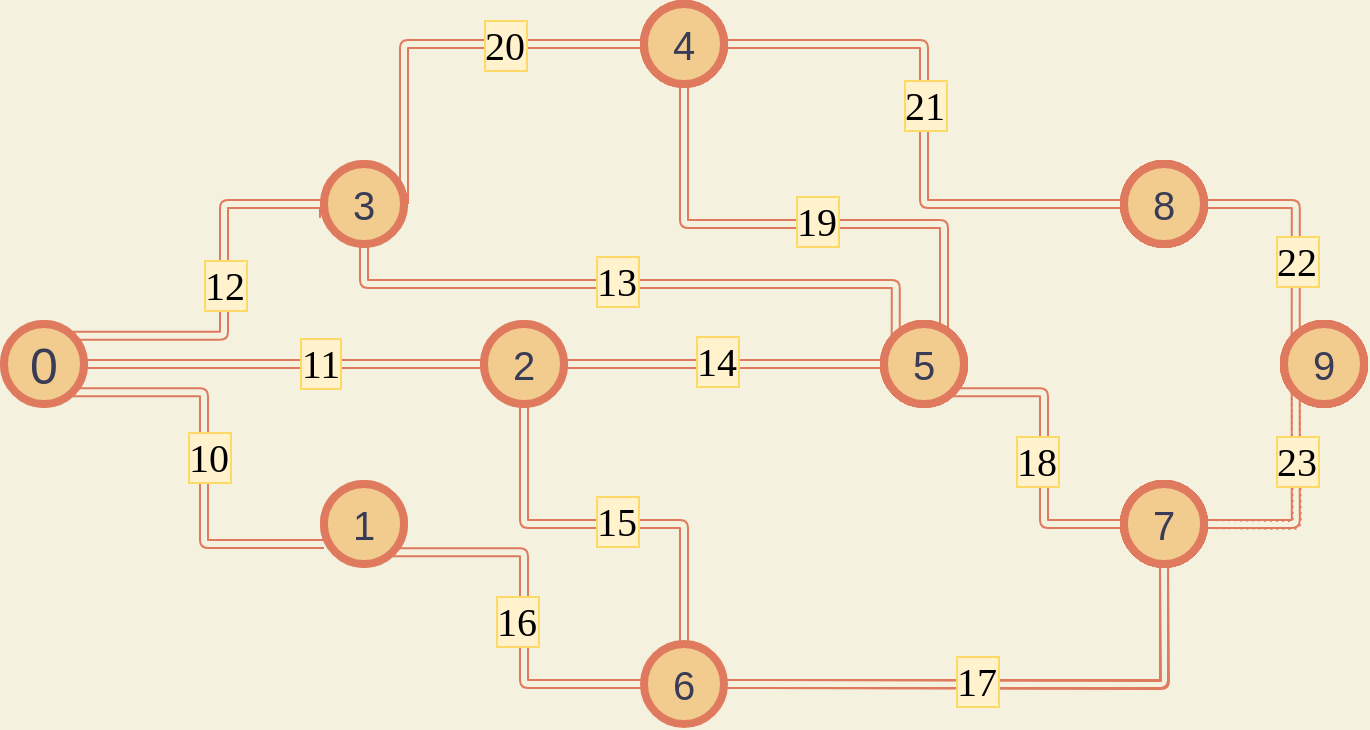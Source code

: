 <mxfile version="13.10.1" type="github"><diagram id="icGiSeaUzblTt_hKwD1m" name="Page-1"><mxGraphModel dx="744" dy="393" grid="1" gridSize="10" guides="1" tooltips="1" connect="1" arrows="1" fold="1" page="1" pageScale="1" pageWidth="827" pageHeight="1169" background="#F4F1DE" math="0" shadow="0"><root><mxCell id="0"/><mxCell id="1" parent="0"/><mxCell id="xFGYgxn2yOLl9zh3nEgM-1" value="&lt;font style=&quot;font-size: 25px&quot;&gt;0&lt;/font&gt;" style="ellipse;whiteSpace=wrap;html=1;strokeWidth=4;fillColor=#F2CC8F;strokeColor=#E07A5F;fontColor=#393C56;rounded=1;" vertex="1" parent="1"><mxGeometry x="80" y="200" width="40" height="40" as="geometry"/></mxCell><mxCell id="xFGYgxn2yOLl9zh3nEgM-2" value="&lt;font style=&quot;font-size: 20px&quot;&gt;2&lt;/font&gt;" style="ellipse;whiteSpace=wrap;html=1;strokeWidth=4;fillColor=#F2CC8F;strokeColor=#E07A5F;fontColor=#393C56;rounded=1;" vertex="1" parent="1"><mxGeometry x="320" y="200" width="40" height="40" as="geometry"/></mxCell><mxCell id="xFGYgxn2yOLl9zh3nEgM-3" value="&lt;font style=&quot;font-size: 20px&quot;&gt;4&lt;/font&gt;" style="ellipse;whiteSpace=wrap;html=1;strokeWidth=4;fillColor=#F2CC8F;strokeColor=#E07A5F;fontColor=#393C56;rounded=1;" vertex="1" parent="1"><mxGeometry x="400" y="40" width="40" height="40" as="geometry"/></mxCell><mxCell id="xFGYgxn2yOLl9zh3nEgM-4" value="&lt;font style=&quot;font-size: 20px&quot;&gt;3&lt;/font&gt;" style="ellipse;whiteSpace=wrap;html=1;strokeWidth=4;fillColor=#F2CC8F;strokeColor=#E07A5F;fontColor=#393C56;rounded=1;" vertex="1" parent="1"><mxGeometry x="240" y="120" width="40" height="40" as="geometry"/></mxCell><mxCell id="xFGYgxn2yOLl9zh3nEgM-5" value="&lt;font style=&quot;font-size: 20px&quot;&gt;1&lt;/font&gt;" style="ellipse;whiteSpace=wrap;html=1;strokeWidth=4;fillColor=#F2CC8F;strokeColor=#E07A5F;fontColor=#393C56;rounded=1;" vertex="1" parent="1"><mxGeometry x="240" y="280" width="40" height="40" as="geometry"/></mxCell><mxCell id="xFGYgxn2yOLl9zh3nEgM-6" value="&lt;font style=&quot;font-size: 20px&quot;&gt;8&lt;/font&gt;" style="ellipse;whiteSpace=wrap;html=1;fillColor=#F2CC8F;strokeColor=#E07A5F;fontColor=#393C56;rounded=1;" vertex="1" parent="1"><mxGeometry x="640" y="120" width="40" height="40" as="geometry"/></mxCell><mxCell id="xFGYgxn2yOLl9zh3nEgM-64" style="edgeStyle=orthogonalEdgeStyle;shape=link;orthogonalLoop=1;jettySize=auto;html=1;exitX=1;exitY=0.5;exitDx=0;exitDy=0;entryX=0.5;entryY=1;entryDx=0;entryDy=0;labelBackgroundColor=#F4F1DE;strokeColor=#E07A5F;fontColor=#393C56;" edge="1" parent="1" source="xFGYgxn2yOLl9zh3nEgM-7" target="xFGYgxn2yOLl9zh3nEgM-50"><mxGeometry relative="1" as="geometry"/></mxCell><mxCell id="xFGYgxn2yOLl9zh3nEgM-7" value="&lt;font style=&quot;font-size: 20px&quot;&gt;6&lt;/font&gt;" style="ellipse;whiteSpace=wrap;html=1;strokeWidth=4;fillColor=#F2CC8F;strokeColor=#E07A5F;fontColor=#393C56;rounded=1;" vertex="1" parent="1"><mxGeometry x="400" y="360" width="40" height="40" as="geometry"/></mxCell><mxCell id="xFGYgxn2yOLl9zh3nEgM-8" value="&lt;font style=&quot;font-size: 20px&quot;&gt;9&lt;/font&gt;" style="ellipse;whiteSpace=wrap;html=1;fillColor=#F2CC8F;strokeColor=#E07A5F;fontColor=#393C56;rounded=1;" vertex="1" parent="1"><mxGeometry x="720" y="200" width="40" height="40" as="geometry"/></mxCell><mxCell id="xFGYgxn2yOLl9zh3nEgM-9" value="&lt;font style=&quot;font-size: 20px&quot;&gt;5&lt;/font&gt;" style="ellipse;whiteSpace=wrap;html=1;fillColor=#F2CC8F;strokeColor=#E07A5F;fontColor=#393C56;rounded=1;" vertex="1" parent="1"><mxGeometry x="520" y="200" width="40" height="40" as="geometry"/></mxCell><mxCell id="xFGYgxn2yOLl9zh3nEgM-10" value="&lt;font style=&quot;font-size: 20px&quot;&gt;7&lt;/font&gt;" style="ellipse;whiteSpace=wrap;html=1;strokeWidth=4;fillColor=#F2CC8F;strokeColor=#E07A5F;fontColor=#393C56;rounded=1;" vertex="1" parent="1"><mxGeometry x="640" y="280" width="40" height="40" as="geometry"/></mxCell><mxCell id="xFGYgxn2yOLl9zh3nEgM-14" value="&lt;font style=&quot;font-size: 20px&quot;&gt;9&lt;/font&gt;" style="ellipse;whiteSpace=wrap;html=1;fillColor=#F2CC8F;strokeColor=#E07A5F;fontColor=#393C56;rounded=1;" vertex="1" parent="1"><mxGeometry x="720" y="200" width="40" height="40" as="geometry"/></mxCell><mxCell id="xFGYgxn2yOLl9zh3nEgM-15" value="&lt;font style=&quot;font-size: 20px&quot;&gt;8&lt;/font&gt;" style="ellipse;whiteSpace=wrap;html=1;fillColor=#F2CC8F;strokeColor=#E07A5F;fontColor=#393C56;rounded=1;" vertex="1" parent="1"><mxGeometry x="640" y="120" width="40" height="40" as="geometry"/></mxCell><mxCell id="xFGYgxn2yOLl9zh3nEgM-16" value="&lt;font style=&quot;font-size: 20px&quot;&gt;5&lt;/font&gt;" style="ellipse;whiteSpace=wrap;html=1;fillColor=#F2CC8F;strokeColor=#E07A5F;fontColor=#393C56;rounded=1;" vertex="1" parent="1"><mxGeometry x="520" y="200" width="40" height="40" as="geometry"/></mxCell><mxCell id="xFGYgxn2yOLl9zh3nEgM-17" value="&lt;font style=&quot;font-size: 20px&quot;&gt;9&lt;/font&gt;" style="ellipse;whiteSpace=wrap;html=1;strokeWidth=4;fillColor=#F2CC8F;strokeColor=#E07A5F;fontColor=#393C56;rounded=1;" vertex="1" parent="1"><mxGeometry x="720" y="200" width="40" height="40" as="geometry"/></mxCell><mxCell id="xFGYgxn2yOLl9zh3nEgM-18" value="&lt;font style=&quot;font-size: 20px&quot;&gt;8&lt;/font&gt;" style="ellipse;whiteSpace=wrap;html=1;strokeWidth=4;fillColor=#F2CC8F;strokeColor=#E07A5F;fontColor=#393C56;rounded=1;" vertex="1" parent="1"><mxGeometry x="640" y="120" width="40" height="40" as="geometry"/></mxCell><mxCell id="xFGYgxn2yOLl9zh3nEgM-19" value="&lt;font style=&quot;font-size: 20px&quot;&gt;5&lt;/font&gt;" style="ellipse;whiteSpace=wrap;html=1;strokeWidth=4;fillColor=#F2CC8F;strokeColor=#E07A5F;fontColor=#393C56;rounded=1;" vertex="1" parent="1"><mxGeometry x="520" y="200" width="40" height="40" as="geometry"/></mxCell><mxCell id="xFGYgxn2yOLl9zh3nEgM-20" value="&lt;font style=&quot;font-size: 20px&quot;&gt;8&lt;/font&gt;" style="ellipse;whiteSpace=wrap;html=1;strokeWidth=4;fillColor=#F2CC8F;strokeColor=#E07A5F;fontColor=#393C56;rounded=1;" vertex="1" parent="1"><mxGeometry x="640" y="120" width="40" height="40" as="geometry"/></mxCell><mxCell id="xFGYgxn2yOLl9zh3nEgM-21" value="&lt;font style=&quot;font-size: 20px&quot;&gt;9&lt;/font&gt;" style="ellipse;whiteSpace=wrap;html=1;strokeWidth=4;fillColor=#F2CC8F;strokeColor=#E07A5F;fontColor=#393C56;rounded=1;" vertex="1" parent="1"><mxGeometry x="720" y="200" width="40" height="40" as="geometry"/></mxCell><mxCell id="xFGYgxn2yOLl9zh3nEgM-22" value="&lt;font style=&quot;font-size: 20px&quot;&gt;7&lt;/font&gt;" style="ellipse;whiteSpace=wrap;html=1;strokeWidth=4;fillColor=#F2CC8F;strokeColor=#E07A5F;fontColor=#393C56;rounded=1;" vertex="1" parent="1"><mxGeometry x="640" y="280" width="40" height="40" as="geometry"/></mxCell><mxCell id="xFGYgxn2yOLl9zh3nEgM-23" value="&lt;font style=&quot;font-size: 20px&quot;&gt;5&lt;/font&gt;" style="ellipse;whiteSpace=wrap;html=1;strokeWidth=4;fillColor=#F2CC8F;strokeColor=#E07A5F;fontColor=#393C56;rounded=1;" vertex="1" parent="1"><mxGeometry x="520" y="200" width="40" height="40" as="geometry"/></mxCell><mxCell id="xFGYgxn2yOLl9zh3nEgM-24" value="&lt;font style=&quot;font-size: 20px&quot;&gt;8&lt;/font&gt;" style="ellipse;whiteSpace=wrap;html=1;strokeWidth=4;fillColor=#F2CC8F;strokeColor=#E07A5F;fontColor=#393C56;rounded=1;" vertex="1" parent="1"><mxGeometry x="640" y="120" width="40" height="40" as="geometry"/></mxCell><mxCell id="xFGYgxn2yOLl9zh3nEgM-25" value="&lt;font style=&quot;font-size: 20px&quot;&gt;9&lt;/font&gt;" style="ellipse;whiteSpace=wrap;html=1;strokeWidth=4;fillColor=#F2CC8F;strokeColor=#E07A5F;fontColor=#393C56;rounded=1;" vertex="1" parent="1"><mxGeometry x="720" y="200" width="40" height="40" as="geometry"/></mxCell><mxCell id="xFGYgxn2yOLl9zh3nEgM-26" value="&lt;font style=&quot;font-size: 20px&quot;&gt;7&lt;/font&gt;" style="ellipse;whiteSpace=wrap;html=1;strokeWidth=4;fillColor=#F2CC8F;strokeColor=#E07A5F;fontColor=#393C56;rounded=1;" vertex="1" parent="1"><mxGeometry x="640" y="280" width="40" height="40" as="geometry"/></mxCell><mxCell id="xFGYgxn2yOLl9zh3nEgM-27" value="&lt;font style=&quot;font-size: 20px&quot;&gt;5&lt;/font&gt;" style="ellipse;whiteSpace=wrap;html=1;strokeWidth=4;fillColor=#F2CC8F;strokeColor=#E07A5F;fontColor=#393C56;rounded=1;" vertex="1" parent="1"><mxGeometry x="520" y="200" width="40" height="40" as="geometry"/></mxCell><mxCell id="xFGYgxn2yOLl9zh3nEgM-28" value="&lt;font style=&quot;font-size: 20px&quot;&gt;4&lt;/font&gt;" style="ellipse;whiteSpace=wrap;html=1;strokeWidth=4;fillColor=#F2CC8F;strokeColor=#E07A5F;fontColor=#393C56;rounded=1;" vertex="1" parent="1"><mxGeometry x="400" y="40" width="40" height="40" as="geometry"/></mxCell><mxCell id="xFGYgxn2yOLl9zh3nEgM-29" value="&lt;font style=&quot;font-size: 20px&quot;&gt;8&lt;/font&gt;" style="ellipse;whiteSpace=wrap;html=1;strokeWidth=4;fillColor=#F2CC8F;strokeColor=#E07A5F;fontColor=#393C56;rounded=1;" vertex="1" parent="1"><mxGeometry x="640" y="120" width="40" height="40" as="geometry"/></mxCell><mxCell id="xFGYgxn2yOLl9zh3nEgM-30" value="&lt;font style=&quot;font-size: 20px&quot;&gt;9&lt;/font&gt;" style="ellipse;whiteSpace=wrap;html=1;strokeWidth=4;fillColor=#F2CC8F;strokeColor=#E07A5F;fontColor=#393C56;rounded=1;" vertex="1" parent="1"><mxGeometry x="720" y="200" width="40" height="40" as="geometry"/></mxCell><mxCell id="xFGYgxn2yOLl9zh3nEgM-31" value="&lt;font style=&quot;font-size: 20px&quot;&gt;7&lt;/font&gt;" style="ellipse;whiteSpace=wrap;html=1;strokeWidth=4;fillColor=#F2CC8F;strokeColor=#E07A5F;fontColor=#393C56;rounded=1;" vertex="1" parent="1"><mxGeometry x="640" y="280" width="40" height="40" as="geometry"/></mxCell><mxCell id="xFGYgxn2yOLl9zh3nEgM-32" value="&lt;font style=&quot;font-size: 20px&quot;&gt;5&lt;/font&gt;" style="ellipse;whiteSpace=wrap;html=1;strokeWidth=4;fillColor=#F2CC8F;strokeColor=#E07A5F;fontColor=#393C56;rounded=1;" vertex="1" parent="1"><mxGeometry x="520" y="200" width="40" height="40" as="geometry"/></mxCell><mxCell id="xFGYgxn2yOLl9zh3nEgM-33" value="&lt;font style=&quot;font-size: 20px&quot;&gt;4&lt;/font&gt;" style="ellipse;whiteSpace=wrap;html=1;strokeWidth=4;fillColor=#F2CC8F;strokeColor=#E07A5F;fontColor=#393C56;rounded=1;" vertex="1" parent="1"><mxGeometry x="400" y="40" width="40" height="40" as="geometry"/></mxCell><mxCell id="xFGYgxn2yOLl9zh3nEgM-34" value="&lt;font style=&quot;font-size: 20px&quot;&gt;8&lt;/font&gt;" style="ellipse;whiteSpace=wrap;html=1;strokeWidth=4;fillColor=#F2CC8F;strokeColor=#E07A5F;fontColor=#393C56;rounded=1;" vertex="1" parent="1"><mxGeometry x="640" y="120" width="40" height="40" as="geometry"/></mxCell><mxCell id="xFGYgxn2yOLl9zh3nEgM-35" value="&lt;font style=&quot;font-size: 20px&quot;&gt;9&lt;/font&gt;" style="ellipse;whiteSpace=wrap;html=1;strokeWidth=4;fillColor=#F2CC8F;strokeColor=#E07A5F;fontColor=#393C56;rounded=1;" vertex="1" parent="1"><mxGeometry x="720" y="200" width="40" height="40" as="geometry"/></mxCell><mxCell id="xFGYgxn2yOLl9zh3nEgM-36" value="&lt;font style=&quot;font-size: 20px&quot;&gt;7&lt;/font&gt;" style="ellipse;whiteSpace=wrap;html=1;strokeWidth=4;fillColor=#F2CC8F;strokeColor=#E07A5F;fontColor=#393C56;rounded=1;" vertex="1" parent="1"><mxGeometry x="640" y="280" width="40" height="40" as="geometry"/></mxCell><mxCell id="xFGYgxn2yOLl9zh3nEgM-37" value="&lt;font style=&quot;font-size: 20px&quot;&gt;5&lt;/font&gt;" style="ellipse;whiteSpace=wrap;html=1;strokeWidth=4;fillColor=#F2CC8F;strokeColor=#E07A5F;fontColor=#393C56;rounded=1;" vertex="1" parent="1"><mxGeometry x="520" y="200" width="40" height="40" as="geometry"/></mxCell><mxCell id="xFGYgxn2yOLl9zh3nEgM-38" value="&lt;font style=&quot;font-size: 20px&quot;&gt;4&lt;/font&gt;" style="ellipse;whiteSpace=wrap;html=1;strokeWidth=4;fillColor=#F2CC8F;strokeColor=#E07A5F;fontColor=#393C56;rounded=1;" vertex="1" parent="1"><mxGeometry x="400" y="40" width="40" height="40" as="geometry"/></mxCell><mxCell id="xFGYgxn2yOLl9zh3nEgM-39" value="&lt;font style=&quot;font-size: 20px&quot;&gt;8&lt;/font&gt;" style="ellipse;whiteSpace=wrap;html=1;strokeWidth=4;fillColor=#F2CC8F;strokeColor=#E07A5F;fontColor=#393C56;rounded=1;" vertex="1" parent="1"><mxGeometry x="640" y="120" width="40" height="40" as="geometry"/></mxCell><mxCell id="xFGYgxn2yOLl9zh3nEgM-40" value="&lt;font style=&quot;font-size: 20px&quot;&gt;9&lt;/font&gt;" style="ellipse;whiteSpace=wrap;html=1;strokeWidth=4;fillColor=#F2CC8F;strokeColor=#E07A5F;fontColor=#393C56;rounded=1;" vertex="1" parent="1"><mxGeometry x="720" y="200" width="40" height="40" as="geometry"/></mxCell><mxCell id="xFGYgxn2yOLl9zh3nEgM-41" value="&lt;font style=&quot;font-size: 20px&quot;&gt;7&lt;/font&gt;" style="ellipse;whiteSpace=wrap;html=1;strokeWidth=4;fillColor=#F2CC8F;strokeColor=#E07A5F;fontColor=#393C56;rounded=1;" vertex="1" parent="1"><mxGeometry x="640" y="280" width="40" height="40" as="geometry"/></mxCell><mxCell id="xFGYgxn2yOLl9zh3nEgM-59" style="edgeStyle=orthogonalEdgeStyle;orthogonalLoop=1;jettySize=auto;html=1;exitX=1;exitY=1;exitDx=0;exitDy=0;entryX=0;entryY=0.5;entryDx=0;entryDy=0;shape=link;labelBackgroundColor=#F4F1DE;strokeColor=#E07A5F;fontColor=#393C56;" edge="1" parent="1" source="xFGYgxn2yOLl9zh3nEgM-42" target="xFGYgxn2yOLl9zh3nEgM-50"><mxGeometry relative="1" as="geometry"/></mxCell><mxCell id="xFGYgxn2yOLl9zh3nEgM-61" style="edgeStyle=orthogonalEdgeStyle;orthogonalLoop=1;jettySize=auto;html=1;entryX=0.5;entryY=1;entryDx=0;entryDy=0;shape=link;exitX=1;exitY=0;exitDx=0;exitDy=0;labelBackgroundColor=#F4F1DE;strokeColor=#E07A5F;fontColor=#393C56;" edge="1" parent="1" source="xFGYgxn2yOLl9zh3nEgM-42" target="xFGYgxn2yOLl9zh3nEgM-43"><mxGeometry relative="1" as="geometry"><mxPoint x="550" y="190" as="sourcePoint"/><Array as="points"><mxPoint x="550" y="206"/><mxPoint x="550" y="150"/><mxPoint x="420" y="150"/></Array></mxGeometry></mxCell><mxCell id="xFGYgxn2yOLl9zh3nEgM-42" value="&lt;font style=&quot;font-size: 20px&quot;&gt;5&lt;/font&gt;" style="ellipse;whiteSpace=wrap;html=1;strokeWidth=4;fillColor=#F2CC8F;strokeColor=#E07A5F;fontColor=#393C56;rounded=1;" vertex="1" parent="1"><mxGeometry x="520" y="200" width="40" height="40" as="geometry"/></mxCell><mxCell id="xFGYgxn2yOLl9zh3nEgM-56" style="edgeStyle=orthogonalEdgeStyle;orthogonalLoop=1;jettySize=auto;html=1;exitX=1;exitY=0.5;exitDx=0;exitDy=0;entryX=0;entryY=0.5;entryDx=0;entryDy=0;shape=link;labelBackgroundColor=#F4F1DE;strokeColor=#E07A5F;fontColor=#393C56;" edge="1" parent="1" source="xFGYgxn2yOLl9zh3nEgM-43" target="xFGYgxn2yOLl9zh3nEgM-48"><mxGeometry relative="1" as="geometry"/></mxCell><mxCell id="xFGYgxn2yOLl9zh3nEgM-102" value="&lt;span style=&quot;color: rgba(0 , 0 , 0 , 0) ; font-family: monospace ; font-size: 0px ; background-color: rgb(248 , 249 , 250)&quot;&gt;%3CmxGraphModel%3E%3Croot%3E%3CmxCell%20id%3D%220%22%2F%3E%3CmxCell%20id%3D%221%22%20parent%3D%220%22%2F%3E%3CmxCell%20id%3D%222%22%20value%3D%22%26lt%3Bfont%20style%3D%26quot%3Bfont-size%3A%2020px%3B%26quot%3B%20face%3D%26quot%3BVerdana%26quot%3B%26gt%3B20%26lt%3B%2Ffont%26gt%3B%22%20style%3D%22edgeLabel%3Bhtml%3D1%3Balign%3Dcenter%3BverticalAlign%3Dmiddle%3Bresizable%3D0%3Bpoints%3D%5B%5D%3BfontFamily%3DComic%20Sans%20MS%3BfontColor%3D%23000000%3BlabelBorderColor%3D%23FFD966%3BlabelBackgroundColor%3D%23FFF2CC%3Bspacing%3D10%3BfontSize%3D20%3B%22%20vertex%3D%221%22%20connectable%3D%220%22%20parent%3D%221%22%3E%3CmxGeometry%20x%3D%22330%22%20y%3D%2260%22%20as%3D%22geometry%22%2F%3E%3C%2FmxCell%3E%3C%2Froot%3E%3C%2FmxGraphModel%3E&lt;/span&gt;" style="edgeLabel;html=1;align=center;verticalAlign=middle;resizable=0;points=[];fontSize=20;fontFamily=Comic Sans MS;fontColor=#000000;" vertex="1" connectable="0" parent="xFGYgxn2yOLl9zh3nEgM-56"><mxGeometry x="-0.536" y="-1" relative="1" as="geometry"><mxPoint as="offset"/></mxGeometry></mxCell><mxCell id="xFGYgxn2yOLl9zh3nEgM-43" value="&lt;font style=&quot;font-size: 20px&quot;&gt;4&lt;/font&gt;" style="ellipse;whiteSpace=wrap;html=1;strokeWidth=4;fillColor=#F2CC8F;strokeColor=#E07A5F;fontColor=#393C56;rounded=1;" vertex="1" parent="1"><mxGeometry x="400" y="40" width="40" height="40" as="geometry"/></mxCell><mxCell id="xFGYgxn2yOLl9zh3nEgM-51" style="edgeStyle=orthogonalEdgeStyle;orthogonalLoop=1;jettySize=auto;html=1;exitX=1;exitY=1;exitDx=0;exitDy=0;entryX=0;entryY=0.75;entryDx=0;entryDy=0;entryPerimeter=0;shape=link;labelBackgroundColor=#F4F1DE;strokeColor=#E07A5F;fontColor=#393C56;" edge="1" parent="1" source="xFGYgxn2yOLl9zh3nEgM-44" target="xFGYgxn2yOLl9zh3nEgM-47"><mxGeometry relative="1" as="geometry"/></mxCell><mxCell id="xFGYgxn2yOLl9zh3nEgM-52" style="edgeStyle=orthogonalEdgeStyle;orthogonalLoop=1;jettySize=auto;html=1;exitX=1;exitY=0;exitDx=0;exitDy=0;entryX=0;entryY=0.675;entryDx=0;entryDy=0;entryPerimeter=0;shape=link;labelBackgroundColor=#F4F1DE;strokeColor=#E07A5F;fontColor=#393C56;" edge="1" parent="1" source="xFGYgxn2yOLl9zh3nEgM-44" target="xFGYgxn2yOLl9zh3nEgM-45"><mxGeometry relative="1" as="geometry"><Array as="points"><mxPoint x="190" y="206"/><mxPoint x="190" y="140"/><mxPoint x="240" y="140"/></Array></mxGeometry></mxCell><mxCell id="xFGYgxn2yOLl9zh3nEgM-53" style="edgeStyle=orthogonalEdgeStyle;orthogonalLoop=1;jettySize=auto;html=1;exitX=1;exitY=0.5;exitDx=0;exitDy=0;entryX=0;entryY=0.5;entryDx=0;entryDy=0;shape=link;labelBackgroundColor=#F4F1DE;strokeColor=#E07A5F;fontColor=#393C56;" edge="1" parent="1" source="xFGYgxn2yOLl9zh3nEgM-44" target="xFGYgxn2yOLl9zh3nEgM-46"><mxGeometry relative="1" as="geometry"/></mxCell><mxCell id="xFGYgxn2yOLl9zh3nEgM-44" value="&lt;font style=&quot;font-size: 25px&quot;&gt;0&lt;/font&gt;" style="ellipse;whiteSpace=wrap;html=1;strokeWidth=4;fillColor=#F2CC8F;strokeColor=#E07A5F;fontColor=#393C56;rounded=1;" vertex="1" parent="1"><mxGeometry x="80" y="200" width="40" height="40" as="geometry"/></mxCell><mxCell id="xFGYgxn2yOLl9zh3nEgM-55" style="edgeStyle=orthogonalEdgeStyle;orthogonalLoop=1;jettySize=auto;html=1;exitX=1;exitY=0.5;exitDx=0;exitDy=0;entryX=0;entryY=0.5;entryDx=0;entryDy=0;shape=link;labelBackgroundColor=#F4F1DE;strokeColor=#E07A5F;fontColor=#393C56;" edge="1" parent="1" source="xFGYgxn2yOLl9zh3nEgM-45" target="xFGYgxn2yOLl9zh3nEgM-43"><mxGeometry relative="1" as="geometry"><Array as="points"><mxPoint x="280" y="60"/></Array></mxGeometry></mxCell><mxCell id="xFGYgxn2yOLl9zh3nEgM-101" value="&lt;font style=&quot;font-size: 20px;&quot; face=&quot;Verdana&quot;&gt;20&lt;/font&gt;" style="edgeLabel;html=1;align=center;verticalAlign=middle;resizable=0;points=[];fontFamily=Comic Sans MS;fontColor=#000000;labelBorderColor=#FFD966;labelBackgroundColor=#FFF2CC;spacing=10;fontSize=20;" vertex="1" connectable="0" parent="xFGYgxn2yOLl9zh3nEgM-55"><mxGeometry x="0.169" y="1" relative="1" as="geometry"><mxPoint x="13" y="1" as="offset"/></mxGeometry></mxCell><mxCell id="xFGYgxn2yOLl9zh3nEgM-66" style="edgeStyle=orthogonalEdgeStyle;shape=link;orthogonalLoop=1;jettySize=auto;html=1;exitX=0.5;exitY=1;exitDx=0;exitDy=0;entryX=0;entryY=0;entryDx=0;entryDy=0;labelBackgroundColor=#F4F1DE;strokeColor=#E07A5F;fontColor=#393C56;" edge="1" parent="1" source="xFGYgxn2yOLl9zh3nEgM-45" target="xFGYgxn2yOLl9zh3nEgM-42"><mxGeometry relative="1" as="geometry"/></mxCell><mxCell id="xFGYgxn2yOLl9zh3nEgM-45" value="&lt;font style=&quot;font-size: 20px&quot;&gt;3&lt;/font&gt;" style="ellipse;whiteSpace=wrap;html=1;strokeWidth=4;fillColor=#F2CC8F;strokeColor=#E07A5F;fontColor=#393C56;rounded=1;" vertex="1" parent="1"><mxGeometry x="240" y="120" width="40" height="40" as="geometry"/></mxCell><mxCell id="xFGYgxn2yOLl9zh3nEgM-54" style="edgeStyle=orthogonalEdgeStyle;orthogonalLoop=1;jettySize=auto;html=1;exitX=1;exitY=0.5;exitDx=0;exitDy=0;entryX=0;entryY=0.5;entryDx=0;entryDy=0;shape=link;labelBackgroundColor=#F4F1DE;strokeColor=#E07A5F;fontColor=#393C56;" edge="1" parent="1" source="xFGYgxn2yOLl9zh3nEgM-46" target="xFGYgxn2yOLl9zh3nEgM-42"><mxGeometry relative="1" as="geometry"/></mxCell><mxCell id="xFGYgxn2yOLl9zh3nEgM-65" style="edgeStyle=orthogonalEdgeStyle;shape=link;orthogonalLoop=1;jettySize=auto;html=1;exitX=0.5;exitY=1;exitDx=0;exitDy=0;entryX=0.5;entryY=0;entryDx=0;entryDy=0;labelBackgroundColor=#F4F1DE;strokeColor=#E07A5F;fontColor=#393C56;" edge="1" parent="1" source="xFGYgxn2yOLl9zh3nEgM-46" target="xFGYgxn2yOLl9zh3nEgM-7"><mxGeometry relative="1" as="geometry"/></mxCell><mxCell id="xFGYgxn2yOLl9zh3nEgM-46" value="&lt;font style=&quot;font-size: 20px&quot;&gt;2&lt;/font&gt;" style="ellipse;whiteSpace=wrap;html=1;strokeWidth=4;fillColor=#F2CC8F;strokeColor=#E07A5F;fontColor=#393C56;rounded=1;" vertex="1" parent="1"><mxGeometry x="320" y="200" width="40" height="40" as="geometry"/></mxCell><mxCell id="xFGYgxn2yOLl9zh3nEgM-63" style="edgeStyle=orthogonalEdgeStyle;shape=link;orthogonalLoop=1;jettySize=auto;html=1;exitX=1;exitY=1;exitDx=0;exitDy=0;entryX=0;entryY=0.5;entryDx=0;entryDy=0;labelBackgroundColor=#F4F1DE;strokeColor=#E07A5F;fontColor=#393C56;" edge="1" parent="1" source="xFGYgxn2yOLl9zh3nEgM-47" target="xFGYgxn2yOLl9zh3nEgM-7"><mxGeometry relative="1" as="geometry"/></mxCell><mxCell id="xFGYgxn2yOLl9zh3nEgM-47" value="&lt;font style=&quot;font-size: 20px&quot;&gt;1&lt;/font&gt;" style="ellipse;whiteSpace=wrap;html=1;strokeWidth=4;fillColor=#F2CC8F;strokeColor=#E07A5F;fontColor=#393C56;rounded=1;" vertex="1" parent="1"><mxGeometry x="240" y="280" width="40" height="40" as="geometry"/></mxCell><mxCell id="xFGYgxn2yOLl9zh3nEgM-57" style="edgeStyle=orthogonalEdgeStyle;orthogonalLoop=1;jettySize=auto;html=1;exitX=1;exitY=0.5;exitDx=0;exitDy=0;entryX=0;entryY=0;entryDx=0;entryDy=0;shape=link;labelBackgroundColor=#F4F1DE;strokeColor=#E07A5F;fontColor=#393C56;" edge="1" parent="1" source="xFGYgxn2yOLl9zh3nEgM-48" target="xFGYgxn2yOLl9zh3nEgM-49"><mxGeometry relative="1" as="geometry"/></mxCell><mxCell id="xFGYgxn2yOLl9zh3nEgM-48" value="&lt;font style=&quot;font-size: 20px&quot;&gt;8&lt;/font&gt;" style="ellipse;whiteSpace=wrap;html=1;strokeWidth=4;fillColor=#F2CC8F;strokeColor=#E07A5F;fontColor=#393C56;rounded=1;" vertex="1" parent="1"><mxGeometry x="640" y="120" width="40" height="40" as="geometry"/></mxCell><mxCell id="xFGYgxn2yOLl9zh3nEgM-49" value="&lt;font style=&quot;font-size: 20px&quot;&gt;9&lt;/font&gt;" style="ellipse;whiteSpace=wrap;html=1;strokeWidth=4;fillColor=#F2CC8F;strokeColor=#E07A5F;fontColor=#393C56;rounded=1;" vertex="1" parent="1"><mxGeometry x="720" y="200" width="40" height="40" as="geometry"/></mxCell><mxCell id="xFGYgxn2yOLl9zh3nEgM-58" style="edgeStyle=orthogonalEdgeStyle;orthogonalLoop=1;jettySize=auto;html=1;exitX=1;exitY=0.5;exitDx=0;exitDy=0;entryX=0;entryY=1;entryDx=0;entryDy=0;shape=link;labelBackgroundColor=#F4F1DE;strokeColor=#E07A5F;fontColor=#393C56;" edge="1" parent="1" source="xFGYgxn2yOLl9zh3nEgM-50" target="xFGYgxn2yOLl9zh3nEgM-49"><mxGeometry relative="1" as="geometry"/></mxCell><mxCell id="xFGYgxn2yOLl9zh3nEgM-50" value="&lt;font style=&quot;font-size: 20px&quot;&gt;7&lt;/font&gt;" style="ellipse;whiteSpace=wrap;html=1;strokeWidth=4;fillColor=#F2CC8F;strokeColor=#E07A5F;fontColor=#393C56;rounded=1;" vertex="1" parent="1"><mxGeometry x="640" y="280" width="40" height="40" as="geometry"/></mxCell><mxCell id="xFGYgxn2yOLl9zh3nEgM-68" style="edgeStyle=orthogonalEdgeStyle;orthogonalLoop=1;jettySize=auto;html=1;exitX=1;exitY=0.5;exitDx=0;exitDy=0;entryX=0;entryY=1;entryDx=0;entryDy=0;shape=link;dashed=1;dashPattern=1 2;labelBackgroundColor=#F4F1DE;strokeColor=#E07A5F;fontColor=#393C56;" edge="1" parent="1"><mxGeometry relative="1" as="geometry"><mxPoint x="680" y="300" as="sourcePoint"/><mxPoint x="725.858" y="234.142" as="targetPoint"/></mxGeometry></mxCell><mxCell id="xFGYgxn2yOLl9zh3nEgM-69" style="edgeStyle=orthogonalEdgeStyle;shape=link;orthogonalLoop=1;jettySize=auto;html=1;exitX=1;exitY=0.5;exitDx=0;exitDy=0;entryX=0.5;entryY=1;entryDx=0;entryDy=0;labelBackgroundColor=#F4F1DE;strokeColor=#E07A5F;fontColor=#393C56;" edge="1" parent="1"><mxGeometry relative="1" as="geometry"><mxPoint x="440" y="380" as="sourcePoint"/><mxPoint x="660" y="320" as="targetPoint"/></mxGeometry></mxCell><mxCell id="xFGYgxn2yOLl9zh3nEgM-103" value="&lt;font style=&quot;font-size: 20px&quot; face=&quot;Verdana&quot;&gt;21&lt;/font&gt;" style="edgeLabel;html=1;align=center;verticalAlign=middle;resizable=0;points=[];fontFamily=Comic Sans MS;fontColor=#000000;labelBorderColor=#FFD966;labelBackgroundColor=#FFF2CC;spacing=10;fontSize=20;" vertex="1" connectable="0" parent="1"><mxGeometry x="540" y="90" as="geometry"/></mxCell><mxCell id="xFGYgxn2yOLl9zh3nEgM-104" value="&lt;font style=&quot;font-size: 20px&quot; face=&quot;Verdana&quot;&gt;12&lt;/font&gt;" style="edgeLabel;html=1;align=center;verticalAlign=middle;resizable=0;points=[];fontFamily=Comic Sans MS;fontColor=#000000;labelBorderColor=#FFD966;labelBackgroundColor=#FFF2CC;spacing=10;fontSize=20;" vertex="1" connectable="0" parent="1"><mxGeometry x="180" y="160" as="geometry"><mxPoint x="10" y="20" as="offset"/></mxGeometry></mxCell><mxCell id="xFGYgxn2yOLl9zh3nEgM-105" value="&lt;font style=&quot;font-size: 20px&quot; face=&quot;Verdana&quot;&gt;16&lt;br&gt;&lt;/font&gt;" style="edgeLabel;html=1;align=center;verticalAlign=middle;resizable=0;points=[];fontFamily=Comic Sans MS;fontColor=#000000;labelBorderColor=#FFD966;labelBackgroundColor=#FFF2CC;spacing=10;fontSize=20;" vertex="1" connectable="0" parent="1"><mxGeometry x="350" y="350" as="geometry"><mxPoint x="-14" y="-2" as="offset"/></mxGeometry></mxCell><mxCell id="xFGYgxn2yOLl9zh3nEgM-106" value="&lt;font style=&quot;font-size: 20px&quot; face=&quot;Verdana&quot;&gt;10&lt;/font&gt;" style="edgeLabel;html=1;align=center;verticalAlign=middle;resizable=0;points=[];fontFamily=Comic Sans MS;fontColor=#000000;labelBorderColor=#FFD966;labelBackgroundColor=#FFF2CC;spacing=10;fontSize=20;" vertex="1" connectable="0" parent="1"><mxGeometry x="180" y="290" as="geometry"><mxPoint x="2" y="-24" as="offset"/></mxGeometry></mxCell><mxCell id="xFGYgxn2yOLl9zh3nEgM-107" value="&lt;font style=&quot;font-size: 20px&quot; face=&quot;Verdana&quot;&gt;11&lt;/font&gt;" style="edgeLabel;html=1;align=center;verticalAlign=middle;resizable=0;points=[];fontFamily=Comic Sans MS;fontColor=#000000;labelBorderColor=#FFD966;labelBackgroundColor=#FFF2CC;spacing=10;fontSize=20;" vertex="1" connectable="0" parent="1"><mxGeometry x="220" y="210" as="geometry"><mxPoint x="18" y="9" as="offset"/></mxGeometry></mxCell><mxCell id="xFGYgxn2yOLl9zh3nEgM-108" value="&lt;span style=&quot;font-family: &amp;#34;verdana&amp;#34;&quot;&gt;14&lt;/span&gt;&lt;font style=&quot;font-size: 20px&quot; face=&quot;Verdana&quot;&gt;&lt;br&gt;&lt;/font&gt;" style="edgeLabel;html=1;align=center;verticalAlign=middle;resizable=0;points=[];fontFamily=Comic Sans MS;fontColor=#000000;labelBorderColor=#FFD966;labelBackgroundColor=#FFF2CC;spacing=10;fontSize=20;" vertex="1" connectable="0" parent="1"><mxGeometry x="450" y="220" as="geometry"><mxPoint x="-14" y="-2" as="offset"/></mxGeometry></mxCell><mxCell id="xFGYgxn2yOLl9zh3nEgM-109" value="&lt;font style=&quot;font-size: 20px&quot; face=&quot;Verdana&quot;&gt;18&lt;br&gt;&lt;/font&gt;" style="edgeLabel;html=1;align=center;verticalAlign=middle;resizable=0;points=[];fontFamily=Comic Sans MS;fontColor=#000000;labelBorderColor=#FFD966;labelBackgroundColor=#FFF2CC;spacing=10;fontSize=20;" vertex="1" connectable="0" parent="1"><mxGeometry x="610" y="270" as="geometry"><mxPoint x="-14" y="-2" as="offset"/></mxGeometry></mxCell><mxCell id="xFGYgxn2yOLl9zh3nEgM-110" value="&lt;font style=&quot;font-size: 20px&quot; face=&quot;Verdana&quot;&gt;17&lt;br&gt;&lt;/font&gt;" style="edgeLabel;html=1;align=center;verticalAlign=middle;resizable=0;points=[];fontFamily=Comic Sans MS;fontColor=#000000;labelBorderColor=#FFD966;labelBackgroundColor=#FFF2CC;spacing=10;fontSize=20;" vertex="1" connectable="0" parent="1"><mxGeometry x="580" y="380" as="geometry"><mxPoint x="-14" y="-2" as="offset"/></mxGeometry></mxCell><mxCell id="xFGYgxn2yOLl9zh3nEgM-111" value="&lt;font style=&quot;font-size: 20px&quot; face=&quot;Verdana&quot;&gt;15&lt;br&gt;&lt;/font&gt;" style="edgeLabel;html=1;align=center;verticalAlign=middle;resizable=0;points=[];fontFamily=Comic Sans MS;fontColor=#000000;labelBorderColor=#FFD966;labelBackgroundColor=#FFF2CC;spacing=10;fontSize=20;" vertex="1" connectable="0" parent="1"><mxGeometry x="400" y="300" as="geometry"><mxPoint x="-14" y="-2" as="offset"/></mxGeometry></mxCell><mxCell id="xFGYgxn2yOLl9zh3nEgM-112" value="&lt;span style=&quot;font-family: &amp;#34;verdana&amp;#34;&quot;&gt;22&lt;/span&gt;&lt;font style=&quot;font-size: 20px&quot; face=&quot;Verdana&quot;&gt;&lt;br&gt;&lt;/font&gt;" style="edgeLabel;html=1;align=center;verticalAlign=middle;resizable=0;points=[];fontFamily=Comic Sans MS;fontColor=#000000;labelBorderColor=#FFD966;labelBackgroundColor=#FFF2CC;spacing=10;fontSize=20;" vertex="1" connectable="0" parent="1"><mxGeometry x="740" y="170" as="geometry"><mxPoint x="-14" y="-2" as="offset"/></mxGeometry></mxCell><mxCell id="xFGYgxn2yOLl9zh3nEgM-113" value="&lt;span style=&quot;font-family: &amp;#34;verdana&amp;#34;&quot;&gt;23&lt;/span&gt;&lt;font style=&quot;font-size: 20px&quot; face=&quot;Verdana&quot;&gt;&lt;br&gt;&lt;/font&gt;" style="edgeLabel;html=1;align=center;verticalAlign=middle;resizable=0;points=[];fontFamily=Comic Sans MS;fontColor=#000000;labelBorderColor=#FFD966;labelBackgroundColor=#FFF2CC;spacing=10;fontSize=20;" vertex="1" connectable="0" parent="1"><mxGeometry x="740" y="270" as="geometry"><mxPoint x="-14" y="-2" as="offset"/></mxGeometry></mxCell><mxCell id="xFGYgxn2yOLl9zh3nEgM-114" value="&lt;span style=&quot;font-family: &amp;#34;verdana&amp;#34;&quot;&gt;19&lt;/span&gt;&lt;font style=&quot;font-size: 20px&quot; face=&quot;Verdana&quot;&gt;&lt;br&gt;&lt;/font&gt;" style="edgeLabel;html=1;align=center;verticalAlign=middle;resizable=0;points=[];fontFamily=Comic Sans MS;fontColor=#000000;labelBorderColor=#FFD966;labelBackgroundColor=#FFF2CC;spacing=10;fontSize=20;" vertex="1" connectable="0" parent="1"><mxGeometry x="500" y="150" as="geometry"><mxPoint x="-14" y="-2" as="offset"/></mxGeometry></mxCell><mxCell id="xFGYgxn2yOLl9zh3nEgM-115" value="&lt;span style=&quot;font-family: &amp;#34;verdana&amp;#34;&quot;&gt;13&lt;/span&gt;&lt;font style=&quot;font-size: 20px&quot; face=&quot;Verdana&quot;&gt;&lt;br&gt;&lt;/font&gt;" style="edgeLabel;html=1;align=center;verticalAlign=middle;resizable=0;points=[];fontFamily=Comic Sans MS;fontColor=#000000;labelBorderColor=#FFD966;labelBackgroundColor=#FFF2CC;spacing=10;fontSize=20;" vertex="1" connectable="0" parent="1"><mxGeometry x="400" y="180" as="geometry"><mxPoint x="-14" y="-2" as="offset"/></mxGeometry></mxCell></root></mxGraphModel></diagram></mxfile>